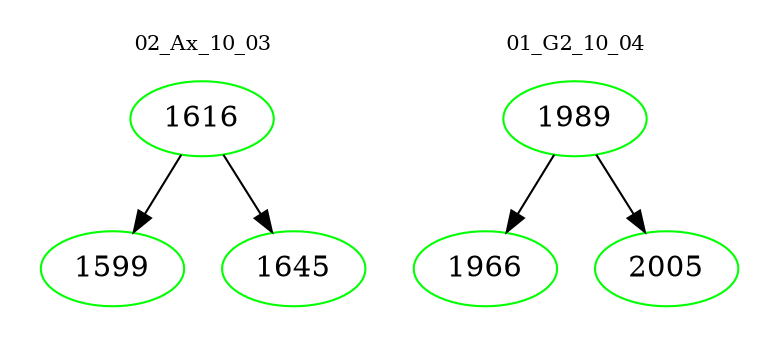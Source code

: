 digraph{
subgraph cluster_0 {
color = white
label = "02_Ax_10_03";
fontsize=10;
T0_1616 [label="1616", color="green"]
T0_1616 -> T0_1599 [color="black"]
T0_1599 [label="1599", color="green"]
T0_1616 -> T0_1645 [color="black"]
T0_1645 [label="1645", color="green"]
}
subgraph cluster_1 {
color = white
label = "01_G2_10_04";
fontsize=10;
T1_1989 [label="1989", color="green"]
T1_1989 -> T1_1966 [color="black"]
T1_1966 [label="1966", color="green"]
T1_1989 -> T1_2005 [color="black"]
T1_2005 [label="2005", color="green"]
}
}
